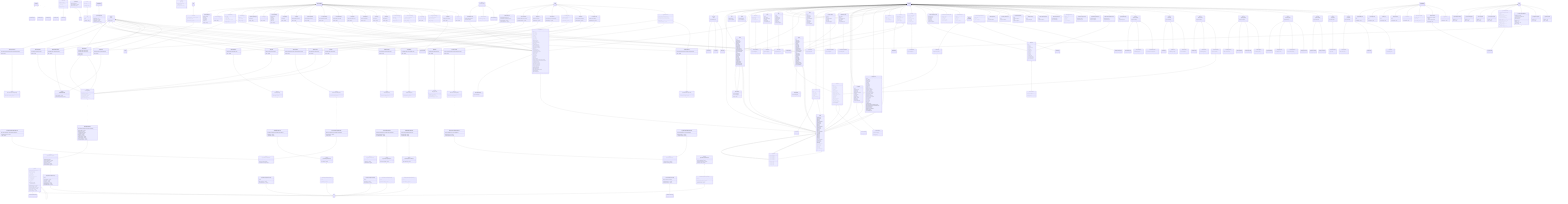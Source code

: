 classDiagram
class ApiClient
ApiClient : +grant AuthorizationCodeGrant
ApiClient o-- AuthorizationCodeGrant
ApiClient : +authorizationUrl Uri
ApiClient : +shikimoriUrl$ String
ApiClient : -_host$ String
ApiClient : -_hostV2$ String
ApiClient : +redirectUri Uri
ApiClient : +authorizationEndpoint Uri
ApiClient : +tokenEndpoint Uri
ApiClient : -_identifier$ String
ApiClient : -_secret$ String
ApiClient : +code String
ApiClient : -_dio Dio
ApiClient o-- Dio
ApiClient : +accessToken String
ApiClient : -_singleton$ ApiClient
ApiClient o-- ApiClient
ApiClient : +getAccessToken() dynamic
ApiClient : +getCreditionals() dynamic
ApiClient : +addAnimeInRateList() dynamic
ApiClient : +getAnimeRateList() dynamic
ApiClient : +getAnimes() dynamic
ApiClient : +getAnimeById() dynamic

class ServerException
Exception <|.. ServerException

class ClientException
Exception <|.. ClientException

class AuthException
Exception <|.. AuthException

class SaveException
Exception <|.. SaveException

class Failure
<<abstract>> Failure
Failure : +props List~Object?~
Equatable <|-- Failure

class ServerFailure
Failure <|-- ServerFailure

class LocalFailure
Failure <|-- LocalFailure

class AuthFailure
Failure <|-- AuthFailure

class EnumValues
EnumValues : +map Map~String, T~
EnumValues : +reverseMap Map~T, String~
EnumValues : +reverse Map~T, String~

class Debouncer
Debouncer : +duration Duration
Debouncer : +action void Function?
Debouncer o-- void Function
Debouncer : -_timer Timer?
Debouncer o-- Timer
Debouncer : +run() dynamic

class SText
SText : +text String
SText : +toString() String

class Url
Url : +id int
Url : +toString() String
SText <|-- Url

class AppImages
<<abstract>> AppImages
AppImages : +loagingPageBg$ String
AppImages : +missing$ String
AppImages : +loadingAnimation$ String

class UseCase
<<abstract>> UseCase
UseCase : +call()* dynamic

class AnimeCardWidget
AnimeCardWidget : +imageUrl String
AnimeCardWidget : +title String
AnimeCardWidget : +score String
AnimeCardWidget : +episodes int
AnimeCardWidget : +animeId int
AnimeCardWidget : +build() Widget
StatelessWidget <|-- AnimeCardWidget

class CustomLoadingBar
CustomLoadingBar : +build() Widget
StatelessWidget <|-- CustomLoadingBar

class HeadlineButton
HeadlineButton : +title String
HeadlineButton : +child Widget
HeadlineButton o-- Widget
HeadlineButton : +height double?
HeadlineButton : +onPress dynamic Function
HeadlineButton o-- dynamic Function
HeadlineButton : +build() Widget
StatelessWidget <|-- HeadlineButton

class HeadlineWidget
HeadlineWidget : +title String
HeadlineWidget : +height double?
HeadlineWidget : +build() Widget
StatelessWidget <|-- HeadlineWidget

class HtmlDescriptionWidget
HtmlDescriptionWidget : +data String?
HtmlDescriptionWidget : +build() Widget
StatelessWidget <|-- HtmlDescriptionWidget

class LoadingCard
LoadingCard : +build() Widget
StatelessWidget <|-- LoadingCard

class MangaCardWidget
MangaCardWidget : +imageUrl String
MangaCardWidget : +title String
MangaCardWidget : +score String
MangaCardWidget : +episodes int
MangaCardWidget : +animeId int
MangaCardWidget : +build() Widget
StatelessWidget <|-- MangaCardWidget

class SearchDelegateImpl
SearchDelegateImpl : +buildActions() List<Widget>?
SearchDelegateImpl : +buildLeading() Widget?
SearchDelegateImpl : +buildResults() Widget
SearchDelegateImpl : +buildSuggestions() Widget
SearchDelegate <|-- SearchDelegateImpl

class _SearchBuilder
_SearchBuilder : +query String
_SearchBuilder : +build() Widget
StatelessWidget <|-- _SearchBuilder

class AnimeRemoteDataSource
<<abstract>> AnimeRemoteDataSource
AnimeRemoteDataSource : +getAnimes()* dynamic
AnimeRemoteDataSource : +getAnimesByName()* dynamic
AnimeRemoteDataSource : +getAnimeById()* dynamic
AnimeRemoteDataSource : +getVideos()* dynamic
AnimeRemoteDataSource : +getScreenshots()* dynamic
AnimeRemoteDataSource : +getRelatedAnime()* dynamic

class AnimeRemoteDataSourceImpl
AnimeRemoteDataSourceImpl : +dio Dio
AnimeRemoteDataSourceImpl o-- Dio
AnimeRemoteDataSourceImpl : +getAnimeById() dynamic
AnimeRemoteDataSourceImpl : +getAnimes() dynamic
AnimeRemoteDataSourceImpl : +getVideos() dynamic
AnimeRemoteDataSourceImpl : +getScreenshots() dynamic
AnimeRemoteDataSourceImpl : +getRelatedAnime() dynamic
AnimeRemoteDataSourceImpl : +getAnimesByName() dynamic
AnimeRemoteDataSource <|.. AnimeRemoteDataSourceImpl

class CharacterRemoteDataSource
<<abstract>> CharacterRemoteDataSource
CharacterRemoteDataSource : +getCharacterById()* dynamic

class CharacterRemoteDataSourceImpl
CharacterRemoteDataSourceImpl : +dio Dio
CharacterRemoteDataSourceImpl o-- Dio
CharacterRemoteDataSourceImpl : +getCharacterById() dynamic
CharacterRemoteDataSource <|.. CharacterRemoteDataSourceImpl

class CreditionalRemoteDataSource
<<abstract>> CreditionalRemoteDataSource
CreditionalRemoteDataSource : +getCreditionals()* dynamic

class CreditionalRemoteDataSourceImpl
CreditionalRemoteDataSourceImpl : +dio Dio
CreditionalRemoteDataSourceImpl o-- Dio
CreditionalRemoteDataSourceImpl : +getCreditionals() dynamic
CreditionalRemoteDataSource <|.. CreditionalRemoteDataSourceImpl

class MangaRemoteDataSource
<<abstract>> MangaRemoteDataSource
MangaRemoteDataSource : +getAnimes()* dynamic
MangaRemoteDataSource : +getAnimeById()* dynamic

class MangaRemoteDataSourceImpl
MangaRemoteDataSourceImpl : +dio Dio
MangaRemoteDataSourceImpl o-- Dio
MangaRemoteDataSourceImpl : +getAnimes() dynamic
MangaRemoteDataSourceImpl : +getAnimeById() dynamic
MangaRemoteDataSource <|.. MangaRemoteDataSourceImpl

class RelatedRemoteDataSource
<<abstract>> RelatedRemoteDataSource
RelatedRemoteDataSource : +getRelated()* dynamic

class RelatedRemoteDataSourceImpl
RelatedRemoteDataSourceImpl : +dio Dio
RelatedRemoteDataSourceImpl o-- Dio
RelatedRemoteDataSourceImpl : +getRelated() dynamic
RelatedRemoteDataSource <|.. RelatedRemoteDataSourceImpl

class TokenLocalDataSource
<<abstract>> TokenLocalDataSource
TokenLocalDataSource : +saveAccessToken()* dynamic
TokenLocalDataSource : +saveRefreshToken()* dynamic

class TokenLocalDataSourceImpl
TokenLocalDataSourceImpl : +storage FlutterSecureStorage
TokenLocalDataSourceImpl o-- FlutterSecureStorage
TokenLocalDataSourceImpl : +saveAccessToken() dynamic
TokenLocalDataSourceImpl : +saveRefreshToken() dynamic
TokenLocalDataSource <|.. TokenLocalDataSourceImpl

class UserAuthRemoteDataSource
<<abstract>> UserAuthRemoteDataSource
UserAuthRemoteDataSource : +getAccessToken()* dynamic
UserAuthRemoteDataSource : +refreshAccessToken()* dynamic

class UserAuthRemoteDataSourceImpl
UserAuthRemoteDataSourceImpl : +dio Dio
UserAuthRemoteDataSourceImpl o-- Dio
UserAuthRemoteDataSourceImpl : +getAccessToken() dynamic
UserAuthRemoteDataSourceImpl : +refreshAccessToken() dynamic
UserAuthRemoteDataSource <|.. UserAuthRemoteDataSourceImpl

class UserRateRemoteDataSource
<<abstract>> UserRateRemoteDataSource
UserRateRemoteDataSource : +getUserRateById()* dynamic
UserRateRemoteDataSource : +addAnimeInUserRates()* dynamic
UserRateRemoteDataSource : +getAllUserRates()* dynamic

class UserRateRemoteDataSourceImpl
UserRateRemoteDataSourceImpl : +dio Dio
UserRateRemoteDataSourceImpl o-- Dio
UserRateRemoteDataSourceImpl : +addAnimeInUserRates() dynamic
UserRateRemoteDataSourceImpl : +getUserRateById() dynamic
UserRateRemoteDataSourceImpl : +getAllUserRates() dynamic
UserRateRemoteDataSource <|.. UserRateRemoteDataSourceImpl

class AnimeModel
AnimeModel : +props List~Object?~
AnimeModel : +toJson() Map<String, dynamic>
Anime <|-- AnimeModel

class ImageModel
ImageModel : +props List~Object?~
ImageModel : +toJson() Map<String, dynamic>
Image <|-- ImageModel

class AnimeDetailsModel
AnimeDetailsModel : +props List~Object?~
AnimeDetails <|-- AnimeDetailsModel

class GenreModel
GenreModel : +props List~Object?~
Genre <|-- GenreModel

class ImageModel
ImageModel : +props List~Object?~
ImageModel : +toJson() Map<String, dynamic>
Image <|-- ImageModel

class RatesScoresStatModel
RatesScoresStatModel : +props List~Object?~
RatesScoresStat <|-- RatesScoresStatModel

class RatesStatusesStatModel
RatesStatusesStatModel : +props List~Object?~
RatesStatusesStat <|-- RatesStatusesStatModel

class ScreenshotModel
ScreenshotModel : +props List~Object?~
Screenshot <|-- ScreenshotModel

class StudioModel
StudioModel : +props List~Object?~
Studio <|-- StudioModel

class VideoModel
VideoModel : +props List~Object?~
Video <|-- VideoModel

class CharacterModel
Character <|-- CharacterModel

class AnimeModel
AnimeModel : +props List~Object?~
Anime <|-- AnimeModel

class SeyuModel
Seyu <|-- SeyuModel

class ImageModel
ImageModel : +props List~Object?~
Image <|-- ImageModel

class CreditionalModel
CreditionalModel : +props List~Object?~
CreditionalModel : +toJson() Map<String, dynamic>
Creditional <|-- CreditionalModel

class ImageModel
ImageModel : +props List~Object?~
ImageModel : +toJson() Map<String, dynamic>
Image <|-- ImageModel

class MangaModel
MangaModel : +props List~Object?~
Manga <|-- MangaModel

class ImageModel
ImageModel : +props List~Object?~
ImageModel : +toJson() Map<String, dynamic>
Image <|-- ImageModel

class RelatedModel
Related <|-- RelatedModel

class UserAuthModel
UserAuthModel : +props List~Object?~
UserAuth <|-- UserAuthModel

class UserRateModel
UserRateModel : +props List~Object?~
UserRateModel : +toJson() Map<String, dynamic>
UserRate <|-- UserRateModel

class AnimeRepositoryImpl
AnimeRepositoryImpl : +animeRemoteDataSource AnimeRemoteDataSource
AnimeRepositoryImpl o-- AnimeRemoteDataSource
AnimeRepositoryImpl : +getAnimeById() dynamic
AnimeRepositoryImpl : +getAnimes() dynamic
AnimeRepositoryImpl : -_getAnimeById() dynamic
AnimeRepositoryImpl : -_getAnimes() dynamic
AnimeRepositoryImpl : +getVideos() dynamic
AnimeRepositoryImpl : -_getVideos() dynamic
AnimeRepositoryImpl : +getScreenshots() dynamic
AnimeRepositoryImpl : -_getScreenshots() dynamic
AnimeRepositoryImpl : +getAnimesByName() dynamic
AnimeRepositoryImpl : -_getAnimesByName() dynamic
AnimeRepository <|.. AnimeRepositoryImpl

class CharacterRepositoryImpl
CharacterRepositoryImpl : +characterRemoteDataSource CharacterRemoteDataSource
CharacterRepositoryImpl o-- CharacterRemoteDataSource
CharacterRepositoryImpl : +getCharacterById() dynamic
CharacterRepositoryImpl : -_getCharacterById() dynamic
CharacterRepository <|.. CharacterRepositoryImpl

class CreditionalRepositoryImpl
CreditionalRepositoryImpl : +creditional CreditionalRemoteDataSource
CreditionalRepositoryImpl o-- CreditionalRemoteDataSource
CreditionalRepositoryImpl : +getCreditionals() dynamic
CreditionalRepositoryImpl : -_getCreditionals() dynamic
CreditionalRepository <|.. CreditionalRepositoryImpl

class RefreshAccessTokenRepositoryImpl
RefreshAccessTokenRepositoryImpl : +tokenRemoteDataSource UserAuthRemoteDataSource
RefreshAccessTokenRepositoryImpl o-- UserAuthRemoteDataSource
RefreshAccessTokenRepositoryImpl : +refreshAccessToken() dynamic
RefreshAccessTokenRepositoryImpl : -_auth() dynamic
RefreshAccessTokenRepository <|.. RefreshAccessTokenRepositoryImpl

class SaveRefreshTokenRepositoryImpl
SaveRefreshTokenRepositoryImpl : +tokenLocalDataSource TokenLocalDataSource
SaveRefreshTokenRepositoryImpl o-- TokenLocalDataSource
SaveRefreshTokenRepositoryImpl : +saveRefreshToken() dynamic
SaveRefreshTokenRepositoryImpl : -_saveRefreshToken() dynamic
SaveRefreshTokenRepository <|.. SaveRefreshTokenRepositoryImpl

class RelatedRepositoryImpl
RelatedRepositoryImpl : +relatedRemoteDataSource RelatedRemoteDataSource
RelatedRepositoryImpl o-- RelatedRemoteDataSource
RelatedRepositoryImpl : +getRelated() dynamic
RelatedRepositoryImpl : -_getRelated() dynamic
RelatedRepository <|.. RelatedRepositoryImpl

class SaveAccessTokenRepositoryImpl
SaveAccessTokenRepositoryImpl : +tokenLocalDataSource TokenLocalDataSource
SaveAccessTokenRepositoryImpl o-- TokenLocalDataSource
SaveAccessTokenRepositoryImpl : +saveAccessToken() dynamic
SaveAccessTokenRepositoryImpl : -_saveAccessToken() dynamic
SaveAccessTokenRepository <|.. SaveAccessTokenRepositoryImpl

class GetAccessTokenRepositoryImpl
GetAccessTokenRepositoryImpl : +tokenRemoteDataSource UserAuthRemoteDataSource
GetAccessTokenRepositoryImpl o-- UserAuthRemoteDataSource
GetAccessTokenRepositoryImpl : +getAccessToken() dynamic
GetAccessTokenRepositoryImpl : -_auth() dynamic
GetAccessTokenRepository <|.. GetAccessTokenRepositoryImpl

class Anime
Anime : +id int
Anime : +name String
Anime : +russian String?
Anime : +image Image?
Anime o-- Image
Anime : +url String?
Anime : +kind String?
Anime : +score String?
Anime : +status String?
Anime : +episodes int?
Anime : +episodesAired int?
Anime : +airedOn DateTime?
Anime : +releasedOn DateTime?
Anime : +props List~Object?~
Equatable <|-- Anime

class Image
Image : +original String
Image : +preview String
Image : +x96 String
Image : +x48 String
Image : +props List~Object?~
Equatable <|-- Image

class Kind
Kind : +kindName String
Kind : +props List~Object?~
Equatable <|-- Kind

class Status
Status : +statusName String
Status : +props List~Object?~
Equatable <|-- Status

class AnimeDetails
AnimeDetails : +id int?
AnimeDetails : +name String?
AnimeDetails : +russian String?
AnimeDetails : +image Image?
AnimeDetails o-- Image
AnimeDetails : +url String?
AnimeDetails : +kind String?
AnimeDetails : +score String?
AnimeDetails : +status String?
AnimeDetails : +episodes int?
AnimeDetails : +episodesAired int?
AnimeDetails : +airedOn DateTime?
AnimeDetails : +releasedOn DateTime?
AnimeDetails : +rating String?
AnimeDetails : +english List~String?~
AnimeDetails : +japanese List~String?~
AnimeDetails : +synonyms List~String?~
AnimeDetails : +licenseNameRu dynamic
AnimeDetails : +duration int?
AnimeDetails : +description String?
AnimeDetails : +descriptionHtml String?
AnimeDetails : +descriptionSource dynamic
AnimeDetails : +franchise String?
AnimeDetails : +favoured bool?
AnimeDetails : +anons bool?
AnimeDetails : +ongoing bool?
AnimeDetails : +threadId int?
AnimeDetails : +topicId int?
AnimeDetails : +myanimelistId int?
AnimeDetails : +ratesScoresStats List~RatesScoresStat?~
AnimeDetails : +ratesStatusesStats List~RatesStatusesStat?~
AnimeDetails : +updatedAt DateTime?
AnimeDetails : +nextEpisodeAt dynamic
AnimeDetails : +fansubbers List~String?~
AnimeDetails : +fandubbers List~String?~
AnimeDetails : +licensors List~dynamic~
AnimeDetails : +genres List~Genre?~
AnimeDetails : +studios List~Studio?~
AnimeDetails : +videos List~Video?~
AnimeDetails : +screenshots List~Screenshot?~
AnimeDetails : +userRate dynamic
AnimeDetails : +props List~Object?~
Equatable <|-- AnimeDetails

class Genre
Genre : +id int?
Genre : +name String?
Genre : +russian String?
Genre : +kind String?
Genre : +props List~Object?~
Equatable <|-- Genre

class Image
Image : +original String
Image : +preview String
Image : +x96 String
Image : +x48 String
Image : +props List~Object?~
Equatable <|-- Image

class RatesScoresStat
RatesScoresStat : +name int
RatesScoresStat : +value int
RatesScoresStat : +props List~Object?~
Equatable <|-- RatesScoresStat

class RatesStatusesStat
RatesStatusesStat : +name String
RatesStatusesStat : +value int
RatesStatusesStat : +props List~Object?~
Equatable <|-- RatesStatusesStat

class Screenshot
Screenshot : +original String
Screenshot : +preview String
Screenshot : +props List~Object?~
Equatable <|-- Screenshot

class Studio
Studio : +id int?
Studio : +name String?
Studio : +filteredName String?
Studio : +real bool?
Studio : +image String?
Studio : +props List~Object?~
Equatable <|-- Studio

class Video
Video : +id int
Video : +url String
Video : +imageUrl String
Video : +playerUrl String
Video : +name String
Video : +kind String
Video : +hosting String
Video : +props List~Object?~
Equatable <|-- Video

class Character
Character : +id int?
Character : +name String?
Character : +russian String?
Character : +image Image?
Character o-- Image
Character : +url String?
Character : +altname dynamic
Character : +japanese String?
Character : +description dynamic
Character : +descriptionHtml String?
Character : +descriptionSource dynamic
Character : +favoured bool?
Character : +threadId int?
Character : +topicId int?
Character : +updatedAt DateTime?
Character : +seyu List~Seyu~?
Character : +animes List~Anime~?
Character : +mangas List~dynamic~?
Character : +props List~Object?~
Equatable <|-- Character

class Anime
Anime : +id int
Anime : +name String
Anime : +russian String
Anime : +image Image
Anime o-- Image
Anime : +url String
Anime : +kind String
Anime : +score String
Anime : +status String
Anime : +episodes int
Anime : +episodesAired int
Anime : +airedOn dynamic
Anime : +releasedOn dynamic
Anime : +props List~Object?~
Equatable <|-- Anime

class Seyu
Seyu : +id int
Seyu : +name String
Seyu : +russian String
Seyu : +image Image
Seyu o-- Image
Seyu : +url String
Seyu : +props List~Object?~
Equatable <|-- Seyu

class Image
Image : +original String
Image : +preview String
Image : +x96 String
Image : +x48 String
Image : +props List~Object?~
Equatable <|-- Image

class Manga
Manga : +id int
Manga : +name String
Manga : +russian String
Manga : +image Image
Manga o-- Image
Manga : +url String
Manga : +kind String
Manga : +score String
Manga : +status String
Manga : +episodes int
Manga : +episodesAired int
Manga : +airedOn dynamic
Manga : +releasedOn dynamic
Manga : +props List~Object?~
Equatable <|-- Manga

class Creditional
Creditional : +id int
Creditional : +nickname String
Creditional : +avatar String
Creditional : +image Image
Creditional o-- Image
Creditional : +lastOnlineAt DateTime
Creditional : +url String
Creditional : +name dynamic
Creditional : +sex String
Creditional : +website String
Creditional : +birthOn dynamic
Creditional : +fullYears int
Creditional : +locale String
Creditional : +props List~Object?~
Equatable <|-- Creditional

class Image
Image : +x160 String
Image : +x148 String
Image : +x80 String
Image : +x64 String
Image : +x48 String
Image : +x32 String
Image : +x16 String
Image : +props List~Object?~
Equatable <|-- Image

class Image
Image : +original String?
Image : +preview String?
Image : +x96 String?
Image : +x48 String?
Image : +props List~Object?~
Equatable <|-- Image

class Manga
Manga : +id int?
Manga : +name String?
Manga : +russian String?
Manga : +image Image?
Manga o-- Image
Manga : +url String?
Manga : +kind String?
Manga : +score String?
Manga : +status String?
Manga : +volumes int?
Manga : +chapters int?
Manga : +airedOn DateTime?
Manga : +releasedOn dynamic
Manga : +props List~Object?~
Equatable <|-- Manga

class MangaDetails
MangaDetails : +id int?
MangaDetails : +name String?
MangaDetails : +russian String?
MangaDetails : +image Image?
MangaDetails o-- Image
MangaDetails : +url String?
MangaDetails : +kind String?
MangaDetails : +score String?
MangaDetails : +status String?
MangaDetails : +volumes int?
MangaDetails : +chapters int?
MangaDetails : +airedOn DateTime?
MangaDetails : +releasedOn DateTime?
MangaDetails : +english List~String~?
MangaDetails : +japanese List~String~?
MangaDetails : +synonyms List~dynamic~?
MangaDetails : +licenseNameRu String?
MangaDetails : +description String?
MangaDetails : +descriptionHtml String?
MangaDetails : +descriptionSource dynamic
MangaDetails : +franchise String?
MangaDetails : +favoured bool?
MangaDetails : +anons bool?
MangaDetails : +ongoing bool?
MangaDetails : +threadId int?
MangaDetails : +topicId int?
MangaDetails : +myanimelistId int?
MangaDetails : +ratesScoresStats List~RatesScoresStat~?
MangaDetails : +ratesStatusesStats List~RatesStatusesStat~?
MangaDetails : +licensors List~String~?
MangaDetails : +genres List~Genre~?
MangaDetails : +publishers List~Publisher~?
MangaDetails : +userRate dynamic
MangaDetails : +props List~Object?~
Equatable <|-- MangaDetails

class Genre
Genre : +id int?
Genre : +name String?
Genre : +russian String?
Genre : +kind String?
Genre : +props List~Object?~
Equatable <|-- Genre

class Image
Image : +original String?
Image : +preview String?
Image : +x96 String?
Image : +x48 String?
Image : +props List~Object?~
Equatable <|-- Image

class Publisher
Publisher : +id int?
Publisher : +name String?
Publisher : +props List~Object?~
Equatable <|-- Publisher

class RatesScoresStat
RatesScoresStat : +name int?
RatesScoresStat : +value int?
RatesScoresStat : +props List~Object?~
Equatable <|-- RatesScoresStat

class RatesStatusesStat
RatesStatusesStat : +name String?
RatesStatusesStat : +value int?
RatesStatusesStat : +props List~Object?~
Equatable <|-- RatesStatusesStat

class Related
Related : +relation String?
Related : +relationRussian String?
Related : +anime Anime?
Related o-- Anime
Related : +manga Manga?
Related o-- Manga
Related : +props List~Object?~
Equatable <|-- Related

class UserAuth
UserAuth : +accessToken String?
UserAuth : +tokenType String?
UserAuth : +expireIn int?
UserAuth : +refreshToken String?
UserAuth : +scope String?
UserAuth : +createdAt int?
UserAuth : +props List~Object?~
Equatable <|-- UserAuth

class UserRate
UserRate : +id int
UserRate : +userId int
UserRate : +targetId int
UserRate : +targetType String
UserRate : +score int
UserRate : +status String
UserRate : +rewatches int
UserRate : +episodes int
UserRate : +volumes int
UserRate : +chapters int
UserRate : +text String?
UserRate : +textHtml String
UserRate : +createdAt DateTime
UserRate : +updatedAt DateTime
UserRate : +props List~Object?~
Equatable <|-- UserRate

class GetAccessTokenRepository
<<abstract>> GetAccessTokenRepository
GetAccessTokenRepository : +getAccessToken()* dynamic

class AnimeRepository
<<abstract>> AnimeRepository
AnimeRepository : +getAnimes()* dynamic
AnimeRepository : +getAnimesByName()* dynamic
AnimeRepository : +getAnimeById()* dynamic
AnimeRepository : +getVideos()* dynamic
AnimeRepository : +getScreenshots()* dynamic

class CharacterRepository
<<abstract>> CharacterRepository
CharacterRepository : +getCharacterById()* dynamic

class CreditionalRepository
<<abstract>> CreditionalRepository
CreditionalRepository : +getCreditionals()* dynamic

class MangaRepository
<<abstract>> MangaRepository
MangaRepository : +getMangas()* dynamic
MangaRepository : +getMangaById()* dynamic
MangaRepository : +getRelatedMangas()* dynamic

class RefreshAccessTokenRepository
<<abstract>> RefreshAccessTokenRepository
RefreshAccessTokenRepository : +refreshAccessToken()* dynamic

class RelatedRepository
<<abstract>> RelatedRepository
RelatedRepository : +getRelated()* dynamic

class SaveAccessTokenRepository
<<abstract>> SaveAccessTokenRepository
SaveAccessTokenRepository : +saveAccessToken()* dynamic

class SaveRefreshTokenRepository
<<abstract>> SaveRefreshTokenRepository
SaveRefreshTokenRepository : +saveRefreshToken()* dynamic

class UserRateRepository
<<abstract>> UserRateRepository
UserRateRepository : +getUserRates()* dynamic
UserRateRepository : +addAnimeInUserRates()* dynamic

class GetAccessToken
GetAccessToken : +userGetAccessTokenRepository GetAccessTokenRepository
GetAccessToken o-- GetAccessTokenRepository
GetAccessToken : +call() dynamic
UseCase <|-- GetAccessToken

class GetAccessTokenParams
GetAccessTokenParams : +grantType String
GetAccessTokenParams : +identifier String
GetAccessTokenParams : +secret String
GetAccessTokenParams : +code String
GetAccessTokenParams : +redirectUri Uri
GetAccessTokenParams : +props List~Object?~
Equatable <|-- GetAccessTokenParams

class RefreshAccessToken
RefreshAccessToken : +refreshAccessTokenRepository RefreshAccessTokenRepository
RefreshAccessToken o-- RefreshAccessTokenRepository
RefreshAccessToken : +call() dynamic
UseCase <|-- RefreshAccessToken

class RefreshAccessTokenParams
RefreshAccessTokenParams : +grantType String
RefreshAccessTokenParams : +identifier String
RefreshAccessTokenParams : +secret String
RefreshAccessTokenParams : +refreshToken String
RefreshAccessTokenParams : +props List~Object?~
Equatable <|-- RefreshAccessTokenParams

class GetAnimes
GetAnimes : +animeRepository AnimeRepository
GetAnimes o-- AnimeRepository
GetAnimes : +call() dynamic
UseCase <|-- GetAnimes

class GetAnimesParams
GetAnimesParams : +page int
GetAnimesParams : +order String?
GetAnimesParams : +limit int?
GetAnimesParams : +score int?
GetAnimesParams : +props List~Object?~
Equatable <|-- GetAnimesParams

class GetAnimeById
GetAnimeById : +animeRepository AnimeRepository
GetAnimeById o-- AnimeRepository
GetAnimeById : +call() dynamic
UseCase <|-- GetAnimeById

class GetAnimeByIdParams
GetAnimeByIdParams : +id int
GetAnimeByIdParams : +props List~Object?~
Equatable <|-- GetAnimeByIdParams

class GetAnimeByName
GetAnimeByName : +animeRepository AnimeRepository
GetAnimeByName o-- AnimeRepository
GetAnimeByName : +call() dynamic
UseCase <|-- GetAnimeByName

class GetAnimesByNameParams
GetAnimesByNameParams : +phrase String
GetAnimesByNameParams : +limit int?
GetAnimesByNameParams : +props List~Object?~
Equatable <|-- GetAnimesByNameParams

class GetRelatedAnimes
GetRelatedAnimes : +relatedRepository RelatedRepository
GetRelatedAnimes o-- RelatedRepository
GetRelatedAnimes : +call() dynamic
UseCase <|-- GetRelatedAnimes

class GetRelatedParams
GetRelatedParams : +id int
GetRelatedParams : +props List~Object?~
Equatable <|-- GetRelatedParams

class GetScreenshots
GetScreenshots : +animeRepository AnimeRepository
GetScreenshots o-- AnimeRepository
GetScreenshots : +call() dynamic
UseCase <|-- GetScreenshots

class GetScreenshotsParams
GetScreenshotsParams : +id int
GetScreenshotsParams : +props List~Object?~
Equatable <|-- GetScreenshotsParams

class GetVideos
GetVideos : +animeRepository AnimeRepository
GetVideos o-- AnimeRepository
GetVideos : +call() dynamic
UseCase <|-- GetVideos

class GetVideosParams
GetVideosParams : +id int
GetVideosParams : +props List~Object?~
Equatable <|-- GetVideosParams

class GetCharacterById
GetCharacterById : +characterRepository CharacterRepository
GetCharacterById o-- CharacterRepository
GetCharacterById : +call() dynamic
UseCase <|-- GetCharacterById

class GetCharacterByIdParams
GetCharacterByIdParams : +id int
GetCharacterByIdParams : +props List~Object?~
Equatable <|-- GetCharacterByIdParams

class GetCreditional
GetCreditional : +creditionalRepository CreditionalRepository
GetCreditional o-- CreditionalRepository
GetCreditional : +call() dynamic
UseCase <|-- GetCreditional

class GetCreditionalParams
GetCreditionalParams : +accessToken String
GetCreditionalParams : +props List~Object?~
Equatable <|-- GetCreditionalParams

class GetMangas
GetMangas : +mangaRepository MangaRepository
GetMangas o-- MangaRepository
GetMangas : +call() dynamic
UseCase <|-- GetMangas

class GetMangasParams
GetMangasParams : +page int
GetMangasParams : +order String?
GetMangasParams : +limit int?
GetMangasParams : +score int?
GetMangasParams : +props List~Object?~
Equatable <|-- GetMangasParams

class GetAnimeById
GetAnimeById : +animeRepository AnimeRepository
GetAnimeById o-- AnimeRepository
GetAnimeById : +call() dynamic
UseCase <|-- GetAnimeById

class GetAnimeByIdParams
GetAnimeByIdParams : +id int
GetAnimeByIdParams : +props List~Object?~
Equatable <|-- GetAnimeByIdParams

class SaveAccessToken
SaveAccessToken : +saveAccessTokenRepository SaveAccessTokenRepository
SaveAccessToken o-- SaveAccessTokenRepository
SaveAccessToken : +call() dynamic
UseCase <|-- SaveAccessToken

class SaveAccessTokenParams
SaveAccessTokenParams : +accessToken String
SaveAccessTokenParams : +props List~Object?~
Equatable <|-- SaveAccessTokenParams

class SaveRefreshToken
SaveRefreshToken : +saveRefreshTokenRepository SaveRefreshTokenRepository
SaveRefreshToken o-- SaveRefreshTokenRepository
SaveRefreshToken : +call() dynamic
UseCase <|-- SaveRefreshToken

class SaveRefreshTokenParams
SaveRefreshTokenParams : +refreshToken String
SaveRefreshTokenParams : +props List~Object?~
Equatable <|-- SaveRefreshTokenParams

class AddAnimeInUserRates
AddAnimeInUserRates : +userRateRepository UserRateRepository
AddAnimeInUserRates o-- UserRateRepository
AddAnimeInUserRates : +call() dynamic
UseCase <|-- AddAnimeInUserRates

class AddAnimeInUserRatesParams
AddAnimeInUserRatesParams : +userRate UserRate
AddAnimeInUserRatesParams o-- UserRate
AddAnimeInUserRatesParams : +props List~Object?~
Equatable <|-- AddAnimeInUserRatesParams

class GetUserRate
GetUserRate : +userRateRepository UserRateRepository
GetUserRate o-- UserRateRepository
GetUserRate : +call() dynamic
UseCase <|-- GetUserRate

class GetUserRateParams
GetUserRateParams : +id int
GetUserRateParams : +props List~Object?~
Equatable <|-- GetUserRateParams

class AnimeDetailCubit
AnimeDetailCubit : +getAnimeById GetAnimeById
AnimeDetailCubit o-- GetAnimeById
AnimeDetailCubit : +getRelatedAnimes GetRelatedAnimes
AnimeDetailCubit o-- GetRelatedAnimes
AnimeDetailCubit : +getAnimeDetails() dynamic
AnimeDetailCubit : -_getRelatedAnimes() dynamic
Cubit <|-- AnimeDetailCubit

class AnimeDetailState
<<abstract>> AnimeDetailState

class AnimeDetailLoaded
AnimeDetailLoaded : +animeDetails AnimeDetails
AnimeDetailLoaded o-- AnimeDetails
AnimeDetailLoaded : +related List~Related~
AnimeDetailState <|-- AnimeDetailLoaded

class AnimeDetailError
AnimeDetailError : +errorMessage String
AnimeDetailState <|-- AnimeDetailError

class AnimeDetailEmpty
AnimeDetailState <|-- AnimeDetailEmpty

class ScreenshotsCubit
ScreenshotsCubit : +getScreenshots GetScreenshots
ScreenshotsCubit o-- GetScreenshots
ScreenshotsCubit : +getAllScreenshots() dynamic
Cubit <|-- ScreenshotsCubit

class ScreenshotsState
<<abstract>> ScreenshotsState
ScreenshotsState : +props List~Object~
Equatable <|-- ScreenshotsState

class ScreenshotsEmpty
ScreenshotsState <|-- ScreenshotsEmpty

class ScreenshotsError
ScreenshotsError : +errorMessage String
ScreenshotsState <|-- ScreenshotsError

class ScreenshotsLoaded
ScreenshotsLoaded : +screenshots List~Screenshot~
ScreenshotsState <|-- ScreenshotsLoaded

class VideosCubit
VideosCubit : +getVideos GetVideos
VideosCubit o-- GetVideos
VideosCubit : +getAllVideos() dynamic
Cubit <|-- VideosCubit

class VideosState
<<abstract>> VideosState
VideosState : +props List~Object~
Equatable <|-- VideosState

class VideosEmpty
VideosState <|-- VideosEmpty

class VideosError
VideosError : +errorMessage String
VideosState <|-- VideosError

class VideosLoaded
VideosLoaded : +videos List~Video~
VideosState <|-- VideosLoaded

class AnimeDetailScreen
AnimeDetailScreen : +id int
AnimeDetailScreen : +createState() State<AnimeDetailScreen>
StatefulWidget <|-- AnimeDetailScreen

class _AnimeDetailScreenState
_AnimeDetailScreenState : +initState() void
_AnimeDetailScreenState : +build() Widget
State <|-- _AnimeDetailScreenState

class TopWidget
TopWidget : +animeDetails AnimeDetails
TopWidget o-- AnimeDetails
TopWidget : +build() Widget
StatelessWidget <|-- TopWidget

class InformationWidget
InformationWidget : +animeDetails AnimeDetails
InformationWidget o-- AnimeDetails
InformationWidget : +build() Widget
StatelessWidget <|-- InformationWidget

class DescriptionWidget
DescriptionWidget : +animeDetails AnimeDetails
DescriptionWidget o-- AnimeDetails
DescriptionWidget : +build() Widget
StatelessWidget <|-- DescriptionWidget

class ScreenshotsWidget
ScreenshotsWidget : +animeDetails AnimeDetails
ScreenshotsWidget o-- AnimeDetails
ScreenshotsWidget : +build() Widget
StatelessWidget <|-- ScreenshotsWidget

class VideosButton
VideosButton : +animeDetails AnimeDetails
VideosButton o-- AnimeDetails
VideosButton : +build() Widget
StatelessWidget <|-- VideosButton

class RelatedWidget
RelatedWidget : +relateds List~Related~
RelatedWidget : +build() Widget
StatelessWidget <|-- RelatedWidget

class _AnimeCard
_AnimeCard : +anime Anime
_AnimeCard o-- Anime
_AnimeCard : +build() Widget
StatelessWidget <|-- _AnimeCard

class _MangaCard
_MangaCard : +manga Manga
_MangaCard o-- Manga
_MangaCard : +build() Widget
StatelessWidget <|-- _MangaCard

class ScreenshotsPage
ScreenshotsPage : +id int
ScreenshotsPage : +createState() State<ScreenshotsPage>
StatefulWidget <|-- ScreenshotsPage

class _ScreenshotsPageState
_ScreenshotsPageState : +initState() void
_ScreenshotsPageState : +build() Widget
State <|-- _ScreenshotsPageState

class VideosPage
VideosPage : +id int
VideosPage : +createState() State<VideosPage>
StatefulWidget <|-- VideosPage

class _VideosPageState
_VideosPageState : +initState() void
_VideosPageState : +build() Widget
State <|-- _VideosPageState

class CharacterCubit
CharacterCubit : +getCharacterById GetCharacterById
CharacterCubit o-- GetCharacterById
CharacterCubit : +getCharacter() dynamic
Cubit <|-- CharacterCubit

class CharacterState
<<abstract>> CharacterState
CharacterState : +props List~Object~
Equatable <|-- CharacterState

class CharacterEmpty
CharacterState <|-- CharacterEmpty

class CharacterError
CharacterError : +errorMessage String
CharacterState <|-- CharacterError

class CharacterLoaded
CharacterLoaded : +character Character
CharacterLoaded o-- Character
CharacterState <|-- CharacterLoaded

class CharacterScreen
CharacterScreen : +id int
CharacterScreen : +createState() State<CharacterScreen>
StatefulWidget <|-- CharacterScreen

class _CharacterScreenState
_CharacterScreenState : +initState() void
_CharacterScreenState : +build() Widget
State <|-- _CharacterScreenState

class CharacterNameWidget
CharacterNameWidget : +title String
CharacterNameWidget : +name String
CharacterNameWidget : +build() Widget
StatelessWidget <|-- CharacterNameWidget

class AnimePageCubit
AnimePageCubit : +getAnimes GetAnimes
AnimePageCubit o-- GetAnimes
AnimePageCubit : +animes List~Anime~
AnimePageCubit : +getAnimeList() dynamic
Cubit <|-- AnimePageCubit

class AnimePageState
<<abstract>> AnimePageState
AnimePageState : +props List~Object~
Equatable <|-- AnimePageState

class AnimePageLoaded
AnimePageLoaded : +animeList List~Anime~
AnimePageState <|-- AnimePageLoaded

class AnimePageEmpty
AnimePageState <|-- AnimePageEmpty

class AnimePageLoading
AnimePageState <|-- AnimePageLoading

class AnimePageError
AnimePageError : +errorMessage String
AnimePageState <|-- AnimePageError

class ProfileCubit
ProfileCubit : +getCreditional GetCreditional
ProfileCubit o-- GetCreditional
ProfileCubit : +getCreditionals() dynamic
Cubit <|-- ProfileCubit

class ProfileState
<<abstract>> ProfileState

class ProfileInitial
ProfileInitial : +creditional Creditional
ProfileInitial o-- Creditional
ProfileState <|-- ProfileInitial

class ProfileEmpty
ProfileState <|-- ProfileEmpty

class ProfileTokenException
ProfileState <|-- ProfileTokenException

class MangaPageCubit
MangaPageCubit : +getMangas GetMangas
MangaPageCubit o-- GetMangas
MangaPageCubit : +getAllMangas() dynamic
Cubit <|-- MangaPageCubit

class MangaPageState
<<abstract>> MangaPageState
MangaPageState : +props List~Object~
Equatable <|-- MangaPageState

class MangaPageEmpty
MangaPageState <|-- MangaPageEmpty

class MangaPageError
MangaPageError : +errorMessage String
MangaPageState <|-- MangaPageError

class MangaPageLoaded
MangaPageLoaded : +mangaList List~Manga~
MangaPageState <|-- MangaPageLoaded

class MangaPageLoading
MangaPageState <|-- MangaPageLoading

class HomeScreen
HomeScreen : +createState() State<HomeScreen>
StatefulWidget <|-- HomeScreen

class _HomeScreenState
_HomeScreenState : -_pageController PageController
_HomeScreenState o-- PageController
_HomeScreenState : -_page int
_HomeScreenState : -_position double?
_HomeScreenState : +drawerItems List~dynamic~
_HomeScreenState : +selectedRadioTile int
_HomeScreenState : +orderVariants List~String~
_HomeScreenState : +build() Widget
_HomeScreenState : +filterModalBotomSheet() void
_HomeScreenState : +navigationTapped() void
_HomeScreenState : +initState() void
_HomeScreenState : -_getScrollPosition() void
_HomeScreenState : +dispose() void
_HomeScreenState : -_onPageChanged() void
State <|-- _HomeScreenState

class AnimeLoadedWidget
AnimeLoadedWidget : -_controller ScrollController
AnimeLoadedWidget o-- ScrollController
AnimeLoadedWidget : +animes List~Anime~
AnimeLoadedWidget : +build() Widget
StatelessWidget <|-- AnimeLoadedWidget

class AnimeScreenBuilder
AnimeScreenBuilder : +position double?
AnimeScreenBuilder : +order String
AnimeScreenBuilder : +createState() State<AnimeScreenBuilder>
StatefulWidget <|-- AnimeScreenBuilder

class _AnimeScreenBuilderState
_AnimeScreenBuilderState : +scrollPosition double?
_AnimeScreenBuilderState : -_scrollController ScrollController
_AnimeScreenBuilderState o-- ScrollController
_AnimeScreenBuilderState : +animes List~Anime~
_AnimeScreenBuilderState : +animeListPage int
_AnimeScreenBuilderState : +initState() void
_AnimeScreenBuilderState : +dispose() void
_AnimeScreenBuilderState : -_scrollListener() void
_AnimeScreenBuilderState : +build() Widget
State <|-- _AnimeScreenBuilderState

class EmptyWidget
EmptyWidget : +build() Widget
StatelessWidget <|-- EmptyWidget

class HomeNavDrawer
HomeNavDrawer : +drawerItems List~dynamic~
HomeNavDrawer : -_page int
HomeNavDrawer : -_controller PageController
HomeNavDrawer o-- PageController
HomeNavDrawer : +createState() State<HomeNavDrawer>
StatefulWidget <|-- HomeNavDrawer

class _HomeNavDrawerState
_HomeNavDrawerState : +initState() void
_HomeNavDrawerState : +build() Widget
State <|-- _HomeNavDrawerState

class MangaLoadedWidget
MangaLoadedWidget : -_controller ScrollController
MangaLoadedWidget o-- ScrollController
MangaLoadedWidget : +animes List~Anime~
MangaLoadedWidget : +build() Widget
StatelessWidget <|-- MangaLoadedWidget

class LoginScreenCubit
LoginScreenCubit : +getAccessToken GetAccessToken
LoginScreenCubit o-- GetAccessToken
LoginScreenCubit : +saveAccessToken SaveAccessToken
LoginScreenCubit o-- SaveAccessToken
LoginScreenCubit : +saveRefreshToken SaveRefreshToken
LoginScreenCubit o-- SaveRefreshToken
LoginScreenCubit : +login() void
LoginScreenCubit : +checkTokensExist() dynamic
Cubit <|-- LoginScreenCubit

class LoginScreenState
<<abstract>> LoginScreenState
LoginScreenState : +props List~Object~
Equatable <|-- LoginScreenState

class LoginScreenEmpty
LoginScreenState <|-- LoginScreenEmpty

class LoginScreenLoaded
LoginScreenState <|-- LoginScreenLoaded

class LoginScreen
LoginScreen : +createState() State<LoginScreen>
StatefulWidget <|-- LoginScreen

class _LoginScreenState
_LoginScreenState : +initState() void
_LoginScreenState : +build() Widget
State <|-- _LoginScreenState

class LoginButton
LoginButton : +onTap dynamic Function
LoginButton o-- dynamic Function
LoginButton : +build() Widget
StatelessWidget <|-- LoginButton

class SearchBloc
SearchBloc : -_getAnimeByName GetAnimeByName
SearchBloc o-- GetAnimeByName
SearchBloc : -_previousQuery String
SearchBloc : -_animeSearch() dynamic
Bloc <|-- SearchBloc

class SearchEvent
<<abstract>> SearchEvent
SearchEvent : +props List~Object~
Equatable <|-- SearchEvent

class SearchAnimeEvent
SearchAnimeEvent : +query String
SearchEvent <|-- SearchAnimeEvent

class SearchState
<<abstract>> SearchState
SearchState : +props List~Object~
Equatable <|-- SearchState

class SearchLoaded
SearchLoaded : +animes List~Anime~
SearchState <|-- SearchLoaded

class SearchEmpty
SearchState <|-- SearchEmpty

class SearchError
SearchError : +errorMessage String
SearchState <|-- SearchError

class MyApp
MyApp : +build() Widget
StatelessWidget <|-- MyApp